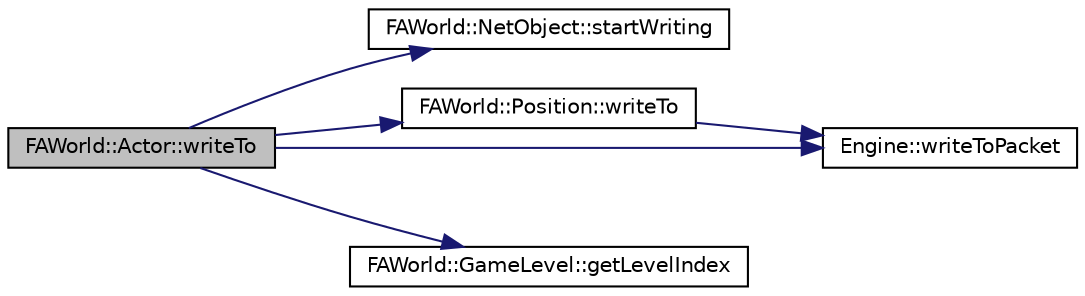 digraph G
{
  edge [fontname="Helvetica",fontsize="10",labelfontname="Helvetica",labelfontsize="10"];
  node [fontname="Helvetica",fontsize="10",shape=record];
  rankdir="LR";
  Node1 [label="FAWorld::Actor::writeTo",height=0.2,width=0.4,color="black", fillcolor="grey75", style="filled" fontcolor="black"];
  Node1 -> Node2 [color="midnightblue",fontsize="10",style="solid",fontname="Helvetica"];
  Node2 [label="FAWorld::NetObject::startWriting",height=0.2,width=0.4,color="black", fillcolor="white", style="filled",URL="$class_f_a_world_1_1_net_object.html#a1be4602fa7204c096891ca9a1ced42dc",tooltip="Must be called before any calls to getSize() or writeTo()"];
  Node1 -> Node3 [color="midnightblue",fontsize="10",style="solid",fontname="Helvetica"];
  Node3 [label="FAWorld::Position::writeTo",height=0.2,width=0.4,color="black", fillcolor="white", style="filled",URL="$class_f_a_world_1_1_position.html#a1380f47771f9f1027a83ffd513570f83",tooltip="Write object to packet. startWriting() must be called before this function."];
  Node3 -> Node4 [color="midnightblue",fontsize="10",style="solid",fontname="Helvetica"];
  Node4 [label="Engine::writeToPacket",height=0.2,width=0.4,color="black", fillcolor="white", style="filled",URL="$namespace_engine.html#a2f758185eb1908305028faed44ae8ee2"];
  Node1 -> Node5 [color="midnightblue",fontsize="10",style="solid",fontname="Helvetica"];
  Node5 [label="FAWorld::GameLevel::getLevelIndex",height=0.2,width=0.4,color="black", fillcolor="white", style="filled",URL="$class_f_a_world_1_1_game_level.html#aa34b6cd6ab73af749fe3a92426b55bb8"];
  Node1 -> Node4 [color="midnightblue",fontsize="10",style="solid",fontname="Helvetica"];
}
